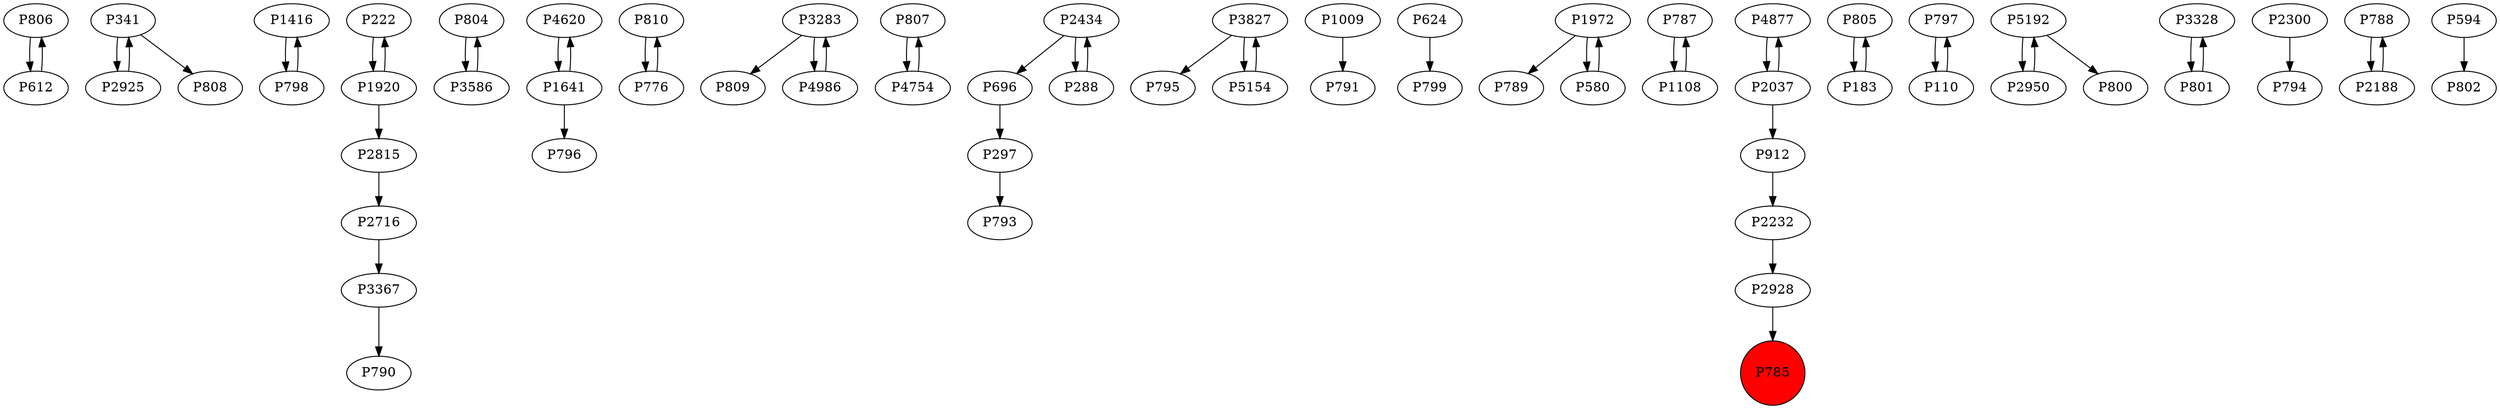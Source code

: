digraph {
	P806 -> P612
	P341 -> P2925
	P1416 -> P798
	P222 -> P1920
	P804 -> P3586
	P4620 -> P1641
	P810 -> P776
	P3586 -> P804
	P3283 -> P809
	P807 -> P4754
	P2434 -> P696
	P3827 -> P795
	P798 -> P1416
	P1009 -> P791
	P624 -> P799
	P1972 -> P789
	P787 -> P1108
	P4877 -> P2037
	P805 -> P183
	P2716 -> P3367
	P612 -> P806
	P3283 -> P4986
	P297 -> P793
	P1641 -> P4620
	P797 -> P110
	P2815 -> P2716
	P2037 -> P912
	P2037 -> P4877
	P5192 -> P2950
	P2434 -> P288
	P3367 -> P790
	P341 -> P808
	P3328 -> P801
	P183 -> P805
	P1972 -> P580
	P580 -> P1972
	P696 -> P297
	P288 -> P2434
	P2925 -> P341
	P4986 -> P3283
	P2950 -> P5192
	P801 -> P3328
	P2300 -> P794
	P5192 -> P800
	P5154 -> P3827
	P3827 -> P5154
	P788 -> P2188
	P2928 -> P785
	P1641 -> P796
	P594 -> P802
	P1920 -> P2815
	P912 -> P2232
	P110 -> P797
	P1108 -> P787
	P2188 -> P788
	P1920 -> P222
	P2232 -> P2928
	P776 -> P810
	P4754 -> P807
	P785 [shape=circle]
	P785 [style=filled]
	P785 [fillcolor=red]
}
